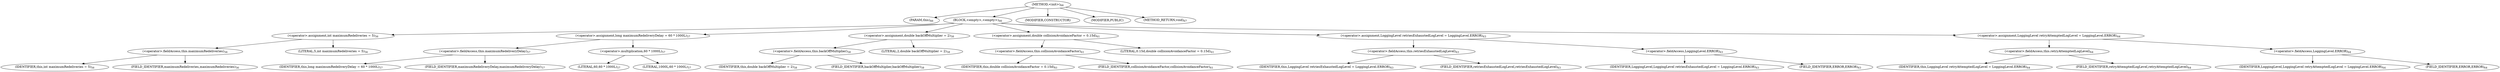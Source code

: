 digraph "&lt;init&gt;" {  
"119" [label = <(METHOD,&lt;init&gt;)<SUB>66</SUB>> ]
"120" [label = <(PARAM,this)<SUB>66</SUB>> ]
"121" [label = <(BLOCK,&lt;empty&gt;,&lt;empty&gt;)<SUB>66</SUB>> ]
"122" [label = <(&lt;operator&gt;.assignment,int maximumRedeliveries = 5)<SUB>56</SUB>> ]
"123" [label = <(&lt;operator&gt;.fieldAccess,this.maximumRedeliveries)<SUB>56</SUB>> ]
"124" [label = <(IDENTIFIER,this,int maximumRedeliveries = 5)<SUB>56</SUB>> ]
"125" [label = <(FIELD_IDENTIFIER,maximumRedeliveries,maximumRedeliveries)<SUB>56</SUB>> ]
"126" [label = <(LITERAL,5,int maximumRedeliveries = 5)<SUB>56</SUB>> ]
"127" [label = <(&lt;operator&gt;.assignment,long maximumRedeliveryDelay = 60 * 1000L)<SUB>57</SUB>> ]
"128" [label = <(&lt;operator&gt;.fieldAccess,this.maximumRedeliveryDelay)<SUB>57</SUB>> ]
"129" [label = <(IDENTIFIER,this,long maximumRedeliveryDelay = 60 * 1000L)<SUB>57</SUB>> ]
"130" [label = <(FIELD_IDENTIFIER,maximumRedeliveryDelay,maximumRedeliveryDelay)<SUB>57</SUB>> ]
"131" [label = <(&lt;operator&gt;.multiplication,60 * 1000L)<SUB>57</SUB>> ]
"132" [label = <(LITERAL,60,60 * 1000L)<SUB>57</SUB>> ]
"133" [label = <(LITERAL,1000L,60 * 1000L)<SUB>57</SUB>> ]
"134" [label = <(&lt;operator&gt;.assignment,double backOffMultiplier = 2)<SUB>58</SUB>> ]
"135" [label = <(&lt;operator&gt;.fieldAccess,this.backOffMultiplier)<SUB>58</SUB>> ]
"136" [label = <(IDENTIFIER,this,double backOffMultiplier = 2)<SUB>58</SUB>> ]
"137" [label = <(FIELD_IDENTIFIER,backOffMultiplier,backOffMultiplier)<SUB>58</SUB>> ]
"138" [label = <(LITERAL,2,double backOffMultiplier = 2)<SUB>58</SUB>> ]
"139" [label = <(&lt;operator&gt;.assignment,double collisionAvoidanceFactor = 0.15d)<SUB>61</SUB>> ]
"140" [label = <(&lt;operator&gt;.fieldAccess,this.collisionAvoidanceFactor)<SUB>61</SUB>> ]
"141" [label = <(IDENTIFIER,this,double collisionAvoidanceFactor = 0.15d)<SUB>61</SUB>> ]
"142" [label = <(FIELD_IDENTIFIER,collisionAvoidanceFactor,collisionAvoidanceFactor)<SUB>61</SUB>> ]
"143" [label = <(LITERAL,0.15d,double collisionAvoidanceFactor = 0.15d)<SUB>61</SUB>> ]
"144" [label = <(&lt;operator&gt;.assignment,LoggingLevel retriesExhaustedLogLevel = LoggingLevel.ERROR)<SUB>63</SUB>> ]
"145" [label = <(&lt;operator&gt;.fieldAccess,this.retriesExhaustedLogLevel)<SUB>63</SUB>> ]
"146" [label = <(IDENTIFIER,this,LoggingLevel retriesExhaustedLogLevel = LoggingLevel.ERROR)<SUB>63</SUB>> ]
"147" [label = <(FIELD_IDENTIFIER,retriesExhaustedLogLevel,retriesExhaustedLogLevel)<SUB>63</SUB>> ]
"148" [label = <(&lt;operator&gt;.fieldAccess,LoggingLevel.ERROR)<SUB>63</SUB>> ]
"149" [label = <(IDENTIFIER,LoggingLevel,LoggingLevel retriesExhaustedLogLevel = LoggingLevel.ERROR)<SUB>63</SUB>> ]
"150" [label = <(FIELD_IDENTIFIER,ERROR,ERROR)<SUB>63</SUB>> ]
"151" [label = <(&lt;operator&gt;.assignment,LoggingLevel retryAttemptedLogLevel = LoggingLevel.ERROR)<SUB>64</SUB>> ]
"152" [label = <(&lt;operator&gt;.fieldAccess,this.retryAttemptedLogLevel)<SUB>64</SUB>> ]
"153" [label = <(IDENTIFIER,this,LoggingLevel retryAttemptedLogLevel = LoggingLevel.ERROR)<SUB>64</SUB>> ]
"154" [label = <(FIELD_IDENTIFIER,retryAttemptedLogLevel,retryAttemptedLogLevel)<SUB>64</SUB>> ]
"155" [label = <(&lt;operator&gt;.fieldAccess,LoggingLevel.ERROR)<SUB>64</SUB>> ]
"156" [label = <(IDENTIFIER,LoggingLevel,LoggingLevel retryAttemptedLogLevel = LoggingLevel.ERROR)<SUB>64</SUB>> ]
"157" [label = <(FIELD_IDENTIFIER,ERROR,ERROR)<SUB>64</SUB>> ]
"158" [label = <(MODIFIER,CONSTRUCTOR)> ]
"159" [label = <(MODIFIER,PUBLIC)> ]
"160" [label = <(METHOD_RETURN,void)<SUB>67</SUB>> ]
  "119" -> "120" 
  "119" -> "121" 
  "119" -> "158" 
  "119" -> "159" 
  "119" -> "160" 
  "121" -> "122" 
  "121" -> "127" 
  "121" -> "134" 
  "121" -> "139" 
  "121" -> "144" 
  "121" -> "151" 
  "122" -> "123" 
  "122" -> "126" 
  "123" -> "124" 
  "123" -> "125" 
  "127" -> "128" 
  "127" -> "131" 
  "128" -> "129" 
  "128" -> "130" 
  "131" -> "132" 
  "131" -> "133" 
  "134" -> "135" 
  "134" -> "138" 
  "135" -> "136" 
  "135" -> "137" 
  "139" -> "140" 
  "139" -> "143" 
  "140" -> "141" 
  "140" -> "142" 
  "144" -> "145" 
  "144" -> "148" 
  "145" -> "146" 
  "145" -> "147" 
  "148" -> "149" 
  "148" -> "150" 
  "151" -> "152" 
  "151" -> "155" 
  "152" -> "153" 
  "152" -> "154" 
  "155" -> "156" 
  "155" -> "157" 
}

